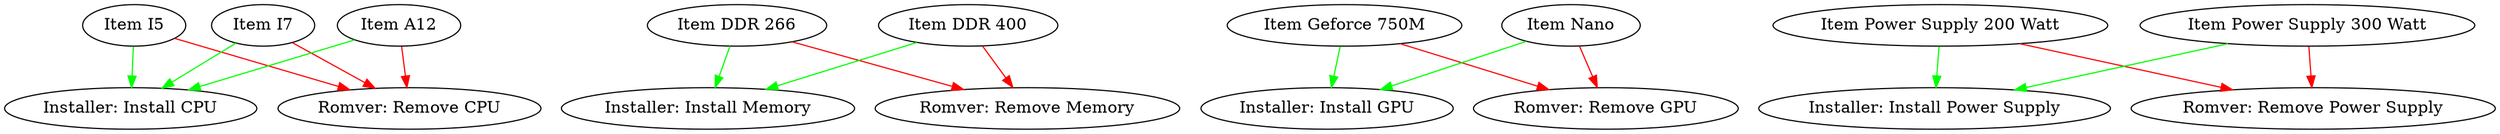 digraph itemGraph {
"Item I5" -> "Installer: Install CPU"[color=green];
"Item I5" -> "Romver: Remove CPU"[color=red];
"Item I7" -> "Installer: Install CPU"[color=green];
"Item I7" -> "Romver: Remove CPU"[color=red];
"Item A12" -> "Installer: Install CPU"[color=green];
"Item A12" -> "Romver: Remove CPU"[color=red];
"Item DDR 266" -> "Installer: Install Memory"[color=green];
"Item DDR 266" -> "Romver: Remove Memory"[color=red];
"Item DDR 400" -> "Installer: Install Memory"[color=green];
"Item DDR 400" -> "Romver: Remove Memory"[color=red];
"Item Geforce 750M" -> "Installer: Install GPU"[color=green];
"Item Geforce 750M" -> "Romver: Remove GPU"[color=red];
"Item Nano" -> "Installer: Install GPU"[color=green];
"Item Nano" -> "Romver: Remove GPU"[color=red];
"Item Power Supply 200 Watt" -> "Installer: Install Power Supply"[color=green];
"Item Power Supply 200 Watt" -> "Romver: Remove Power Supply"[color=red];
"Item Power Supply 300 Watt" -> "Installer: Install Power Supply"[color=green];
"Item Power Supply 300 Watt" -> "Romver: Remove Power Supply"[color=red];
}
